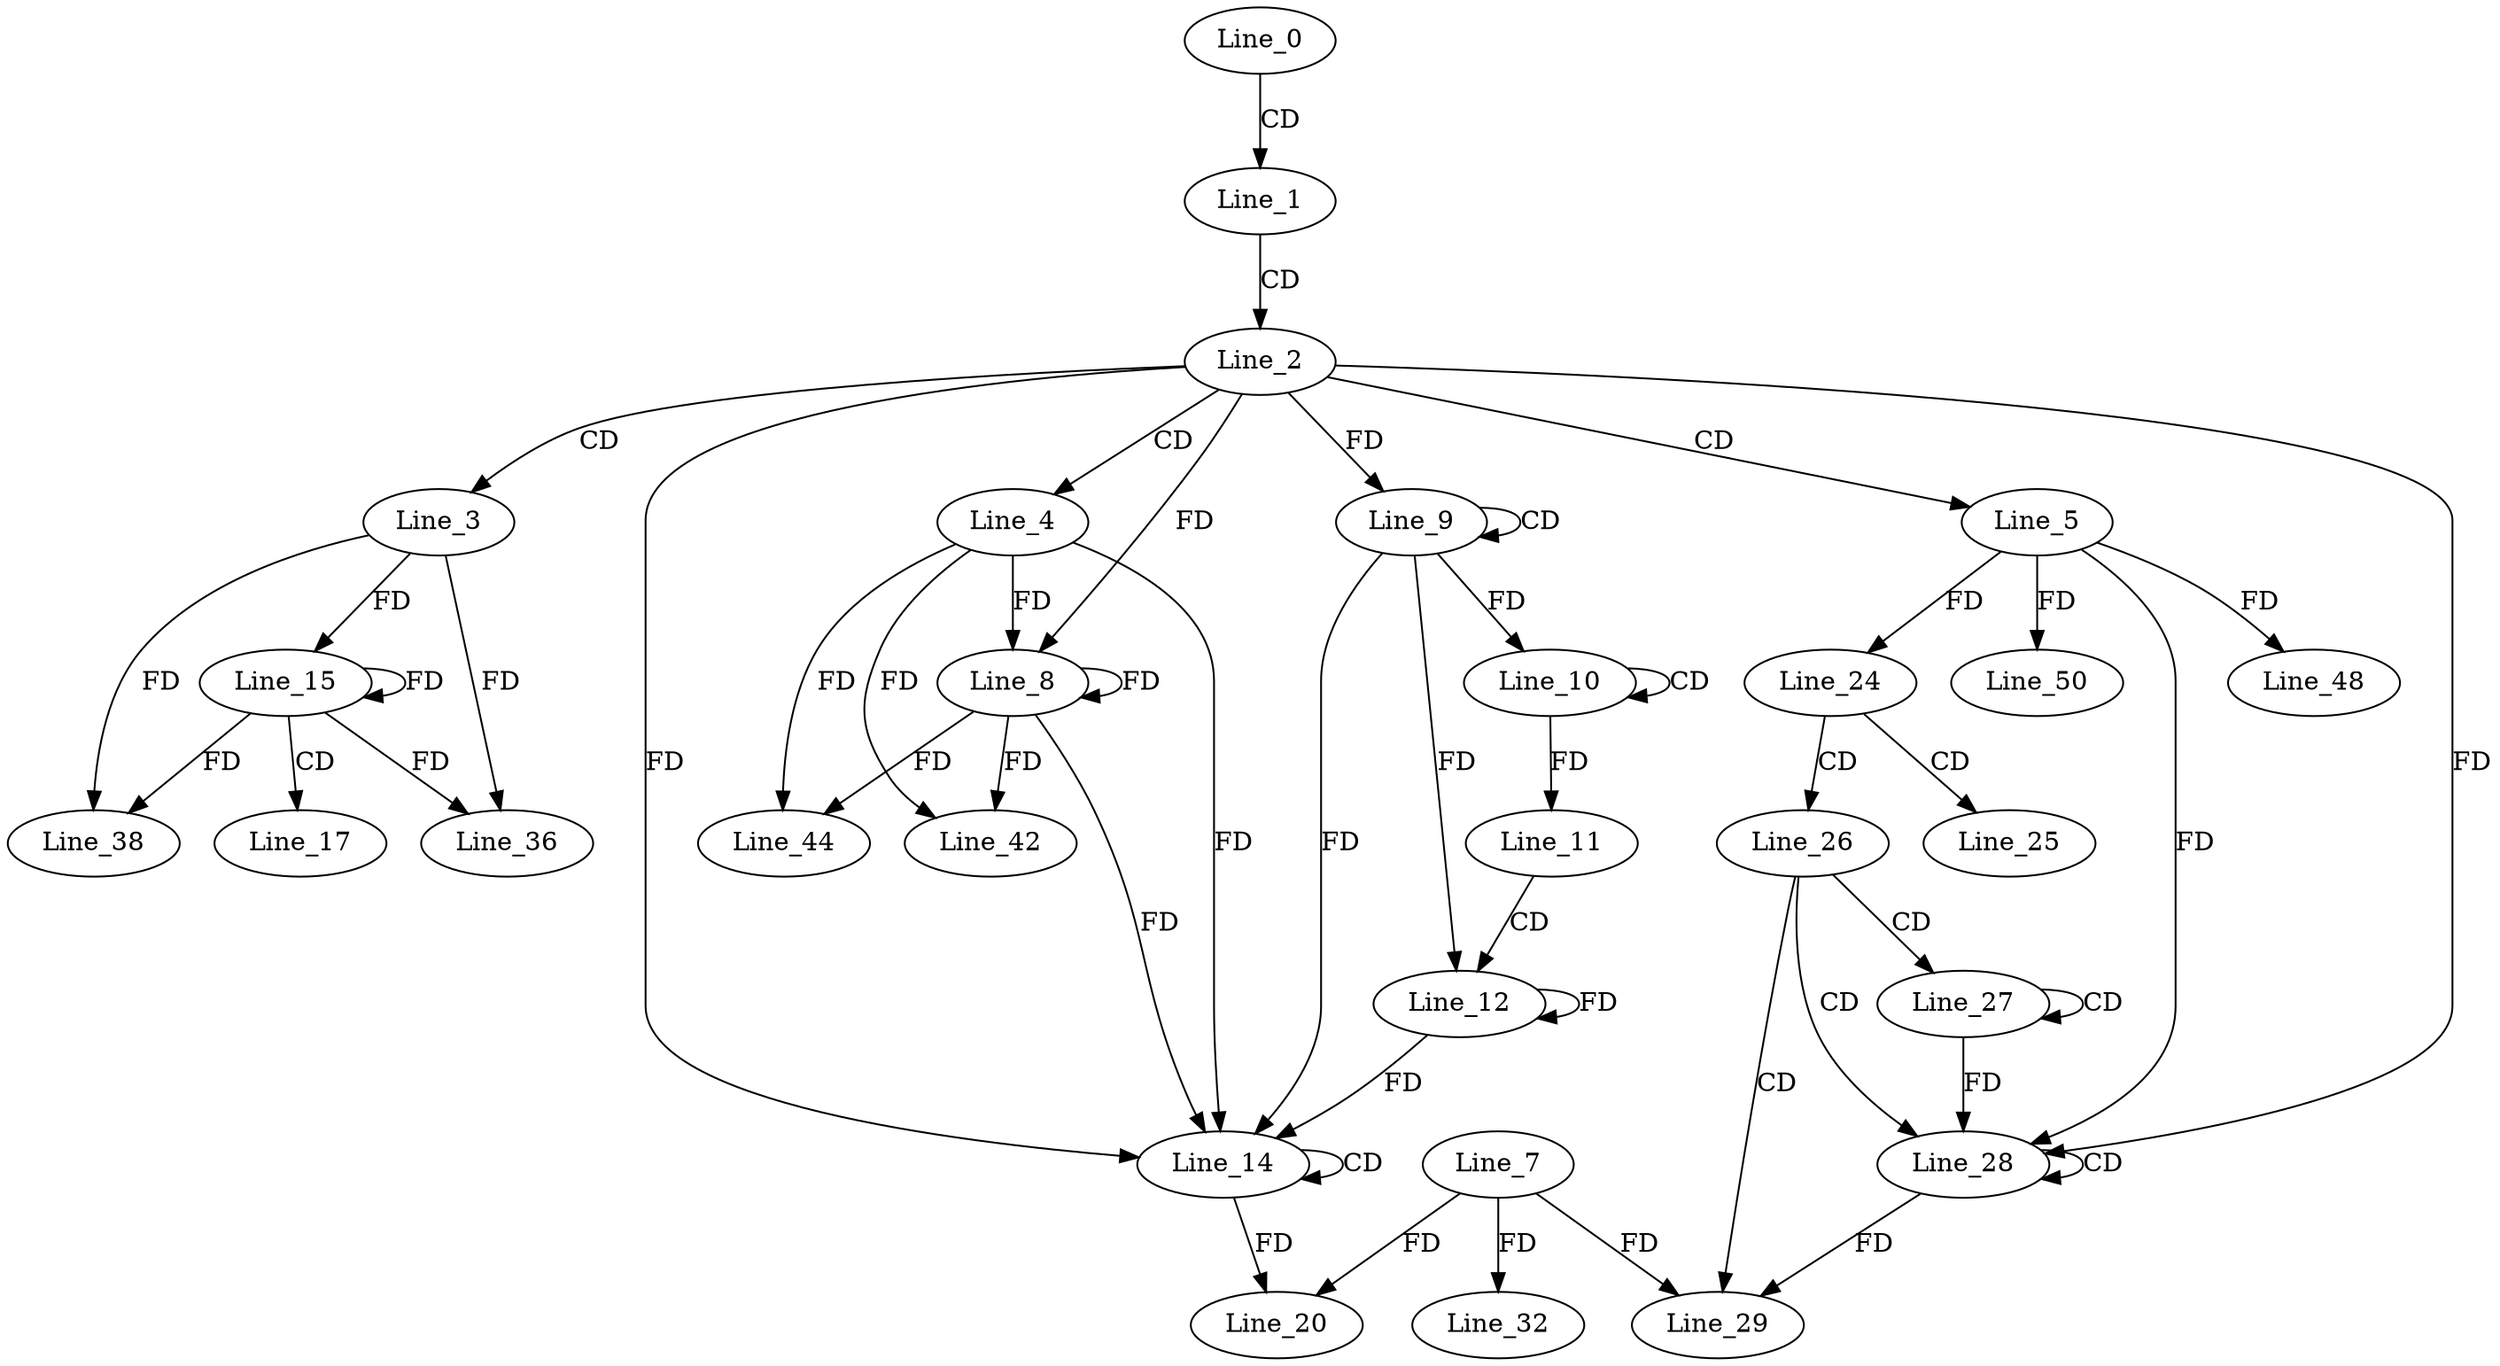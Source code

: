 digraph G {
  Line_0;
  Line_1;
  Line_2;
  Line_3;
  Line_4;
  Line_5;
  Line_8;
  Line_8;
  Line_9;
  Line_9;
  Line_10;
  Line_10;
  Line_11;
  Line_12;
  Line_12;
  Line_14;
  Line_14;
  Line_15;
  Line_15;
  Line_17;
  Line_7;
  Line_20;
  Line_20;
  Line_24;
  Line_24;
  Line_25;
  Line_26;
  Line_27;
  Line_27;
  Line_28;
  Line_28;
  Line_29;
  Line_29;
  Line_32;
  Line_32;
  Line_36;
  Line_38;
  Line_42;
  Line_44;
  Line_48;
  Line_50;
  Line_0 -> Line_1 [ label="CD" ];
  Line_1 -> Line_2 [ label="CD" ];
  Line_2 -> Line_3 [ label="CD" ];
  Line_2 -> Line_4 [ label="CD" ];
  Line_2 -> Line_5 [ label="CD" ];
  Line_4 -> Line_8 [ label="FD" ];
  Line_8 -> Line_8 [ label="FD" ];
  Line_2 -> Line_8 [ label="FD" ];
  Line_9 -> Line_9 [ label="CD" ];
  Line_2 -> Line_9 [ label="FD" ];
  Line_10 -> Line_10 [ label="CD" ];
  Line_9 -> Line_10 [ label="FD" ];
  Line_10 -> Line_11 [ label="FD" ];
  Line_11 -> Line_12 [ label="CD" ];
  Line_9 -> Line_12 [ label="FD" ];
  Line_12 -> Line_12 [ label="FD" ];
  Line_14 -> Line_14 [ label="CD" ];
  Line_9 -> Line_14 [ label="FD" ];
  Line_12 -> Line_14 [ label="FD" ];
  Line_4 -> Line_14 [ label="FD" ];
  Line_8 -> Line_14 [ label="FD" ];
  Line_2 -> Line_14 [ label="FD" ];
  Line_3 -> Line_15 [ label="FD" ];
  Line_15 -> Line_15 [ label="FD" ];
  Line_15 -> Line_17 [ label="CD" ];
  Line_7 -> Line_20 [ label="FD" ];
  Line_14 -> Line_20 [ label="FD" ];
  Line_5 -> Line_24 [ label="FD" ];
  Line_24 -> Line_25 [ label="CD" ];
  Line_24 -> Line_26 [ label="CD" ];
  Line_26 -> Line_27 [ label="CD" ];
  Line_27 -> Line_27 [ label="CD" ];
  Line_26 -> Line_28 [ label="CD" ];
  Line_28 -> Line_28 [ label="CD" ];
  Line_27 -> Line_28 [ label="FD" ];
  Line_5 -> Line_28 [ label="FD" ];
  Line_2 -> Line_28 [ label="FD" ];
  Line_26 -> Line_29 [ label="CD" ];
  Line_7 -> Line_29 [ label="FD" ];
  Line_28 -> Line_29 [ label="FD" ];
  Line_7 -> Line_32 [ label="FD" ];
  Line_3 -> Line_36 [ label="FD" ];
  Line_15 -> Line_36 [ label="FD" ];
  Line_3 -> Line_38 [ label="FD" ];
  Line_15 -> Line_38 [ label="FD" ];
  Line_4 -> Line_42 [ label="FD" ];
  Line_8 -> Line_42 [ label="FD" ];
  Line_4 -> Line_44 [ label="FD" ];
  Line_8 -> Line_44 [ label="FD" ];
  Line_5 -> Line_48 [ label="FD" ];
  Line_5 -> Line_50 [ label="FD" ];
}
